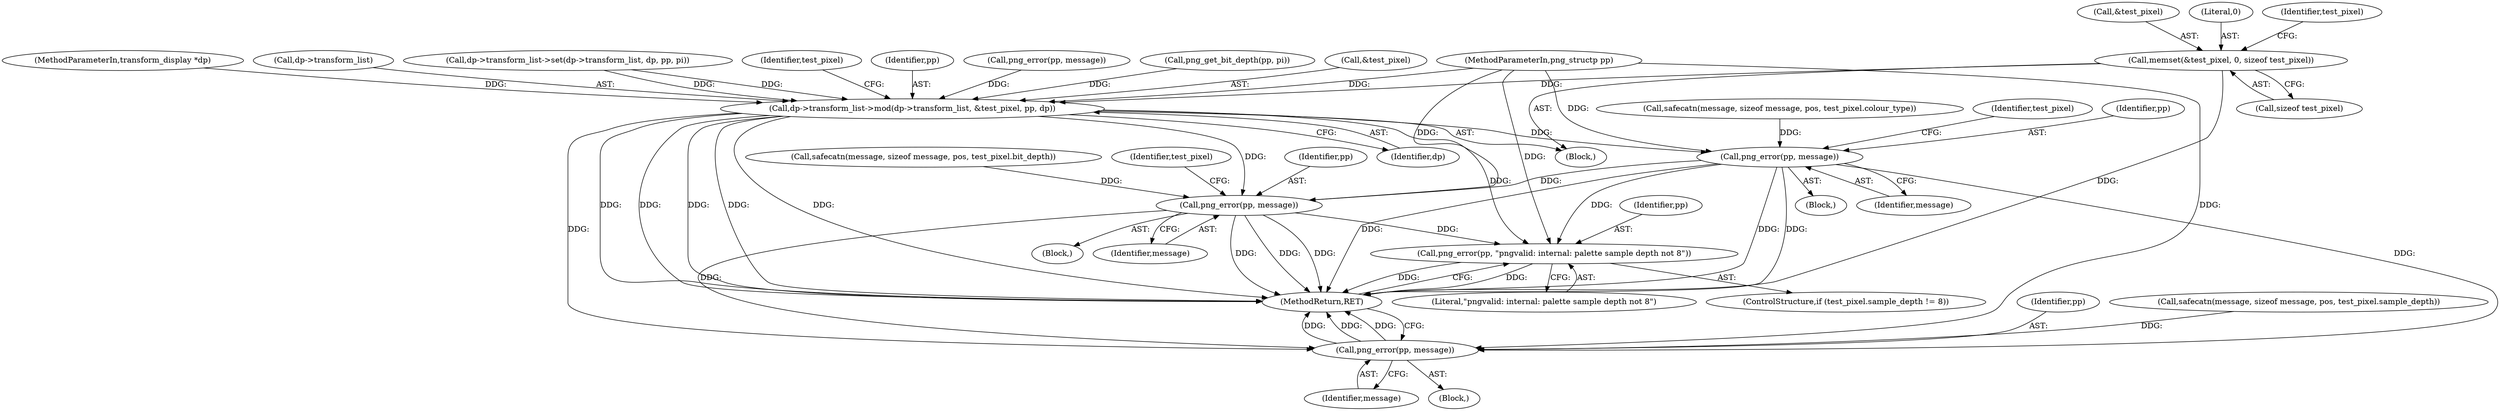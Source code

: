 digraph "1_Android_9d4853418ab2f754c2b63e091c29c5529b8b86ca_149@API" {
"1000266" [label="(Call,memset(&test_pixel, 0, sizeof test_pixel))"];
"1000337" [label="(Call,dp->transform_list->mod(dp->transform_list, &test_pixel, pp, dp))"];
"1000392" [label="(Call,png_error(pp, message))"];
"1000442" [label="(Call,png_error(pp, message))"];
"1000458" [label="(Call,png_error(pp, \"pngvalid: internal: palette sample depth not 8\"))"];
"1000509" [label="(Call,png_error(pp, message))"];
"1000338" [label="(Call,dp->transform_list)"];
"1000267" [label="(Call,&test_pixel)"];
"1000452" [label="(ControlStructure,if (test_pixel.sample_depth != 8))"];
"1000128" [label="(Call,dp->transform_list->set(dp->transform_list, dp, pp, pi))"];
"1000443" [label="(Identifier,pp)"];
"1000348" [label="(Identifier,test_pixel)"];
"1000118" [label="(MethodParameterIn,png_structp pp)"];
"1000509" [label="(Call,png_error(pp, message))"];
"1000343" [label="(Identifier,pp)"];
"1000264" [label="(Block,)"];
"1000458" [label="(Call,png_error(pp, \"pngvalid: internal: palette sample depth not 8\"))"];
"1000337" [label="(Call,dp->transform_list->mod(dp->transform_list, &test_pixel, pp, dp))"];
"1000261" [label="(Call,png_error(pp, message))"];
"1000269" [label="(Literal,0)"];
"1000266" [label="(Call,memset(&test_pixel, 0, sizeof test_pixel))"];
"1000344" [label="(Identifier,dp)"];
"1000171" [label="(Call,png_get_bit_depth(pp, pi))"];
"1000442" [label="(Call,png_error(pp, message))"];
"1000392" [label="(Call,png_error(pp, message))"];
"1000341" [label="(Call,&test_pixel)"];
"1000510" [label="(Identifier,pp)"];
"1000501" [label="(Call,safecatn(message, sizeof message, pos, test_pixel.sample_depth))"];
"1000117" [label="(MethodParameterIn,transform_display *dp)"];
"1000384" [label="(Call,safecatn(message, sizeof message, pos, test_pixel.colour_type))"];
"1000511" [label="(Identifier,message)"];
"1000434" [label="(Call,safecatn(message, sizeof message, pos, test_pixel.bit_depth))"];
"1000398" [label="(Identifier,test_pixel)"];
"1000448" [label="(Identifier,test_pixel)"];
"1000470" [label="(Block,)"];
"1000353" [label="(Block,)"];
"1000394" [label="(Identifier,message)"];
"1000393" [label="(Identifier,pp)"];
"1000444" [label="(Identifier,message)"];
"1000270" [label="(Call,sizeof test_pixel)"];
"1000512" [label="(MethodReturn,RET)"];
"1000459" [label="(Identifier,pp)"];
"1000403" [label="(Block,)"];
"1000274" [label="(Identifier,test_pixel)"];
"1000460" [label="(Literal,\"pngvalid: internal: palette sample depth not 8\")"];
"1000266" -> "1000264"  [label="AST: "];
"1000266" -> "1000270"  [label="CFG: "];
"1000267" -> "1000266"  [label="AST: "];
"1000269" -> "1000266"  [label="AST: "];
"1000270" -> "1000266"  [label="AST: "];
"1000274" -> "1000266"  [label="CFG: "];
"1000266" -> "1000512"  [label="DDG: "];
"1000266" -> "1000337"  [label="DDG: "];
"1000337" -> "1000264"  [label="AST: "];
"1000337" -> "1000344"  [label="CFG: "];
"1000338" -> "1000337"  [label="AST: "];
"1000341" -> "1000337"  [label="AST: "];
"1000343" -> "1000337"  [label="AST: "];
"1000344" -> "1000337"  [label="AST: "];
"1000348" -> "1000337"  [label="CFG: "];
"1000337" -> "1000512"  [label="DDG: "];
"1000337" -> "1000512"  [label="DDG: "];
"1000337" -> "1000512"  [label="DDG: "];
"1000337" -> "1000512"  [label="DDG: "];
"1000337" -> "1000512"  [label="DDG: "];
"1000128" -> "1000337"  [label="DDG: "];
"1000128" -> "1000337"  [label="DDG: "];
"1000171" -> "1000337"  [label="DDG: "];
"1000261" -> "1000337"  [label="DDG: "];
"1000118" -> "1000337"  [label="DDG: "];
"1000117" -> "1000337"  [label="DDG: "];
"1000337" -> "1000392"  [label="DDG: "];
"1000337" -> "1000442"  [label="DDG: "];
"1000337" -> "1000458"  [label="DDG: "];
"1000337" -> "1000509"  [label="DDG: "];
"1000392" -> "1000353"  [label="AST: "];
"1000392" -> "1000394"  [label="CFG: "];
"1000393" -> "1000392"  [label="AST: "];
"1000394" -> "1000392"  [label="AST: "];
"1000398" -> "1000392"  [label="CFG: "];
"1000392" -> "1000512"  [label="DDG: "];
"1000392" -> "1000512"  [label="DDG: "];
"1000392" -> "1000512"  [label="DDG: "];
"1000118" -> "1000392"  [label="DDG: "];
"1000384" -> "1000392"  [label="DDG: "];
"1000392" -> "1000442"  [label="DDG: "];
"1000392" -> "1000458"  [label="DDG: "];
"1000392" -> "1000509"  [label="DDG: "];
"1000442" -> "1000403"  [label="AST: "];
"1000442" -> "1000444"  [label="CFG: "];
"1000443" -> "1000442"  [label="AST: "];
"1000444" -> "1000442"  [label="AST: "];
"1000448" -> "1000442"  [label="CFG: "];
"1000442" -> "1000512"  [label="DDG: "];
"1000442" -> "1000512"  [label="DDG: "];
"1000442" -> "1000512"  [label="DDG: "];
"1000118" -> "1000442"  [label="DDG: "];
"1000434" -> "1000442"  [label="DDG: "];
"1000442" -> "1000458"  [label="DDG: "];
"1000442" -> "1000509"  [label="DDG: "];
"1000458" -> "1000452"  [label="AST: "];
"1000458" -> "1000460"  [label="CFG: "];
"1000459" -> "1000458"  [label="AST: "];
"1000460" -> "1000458"  [label="AST: "];
"1000512" -> "1000458"  [label="CFG: "];
"1000458" -> "1000512"  [label="DDG: "];
"1000458" -> "1000512"  [label="DDG: "];
"1000118" -> "1000458"  [label="DDG: "];
"1000509" -> "1000470"  [label="AST: "];
"1000509" -> "1000511"  [label="CFG: "];
"1000510" -> "1000509"  [label="AST: "];
"1000511" -> "1000509"  [label="AST: "];
"1000512" -> "1000509"  [label="CFG: "];
"1000509" -> "1000512"  [label="DDG: "];
"1000509" -> "1000512"  [label="DDG: "];
"1000509" -> "1000512"  [label="DDG: "];
"1000118" -> "1000509"  [label="DDG: "];
"1000501" -> "1000509"  [label="DDG: "];
}
